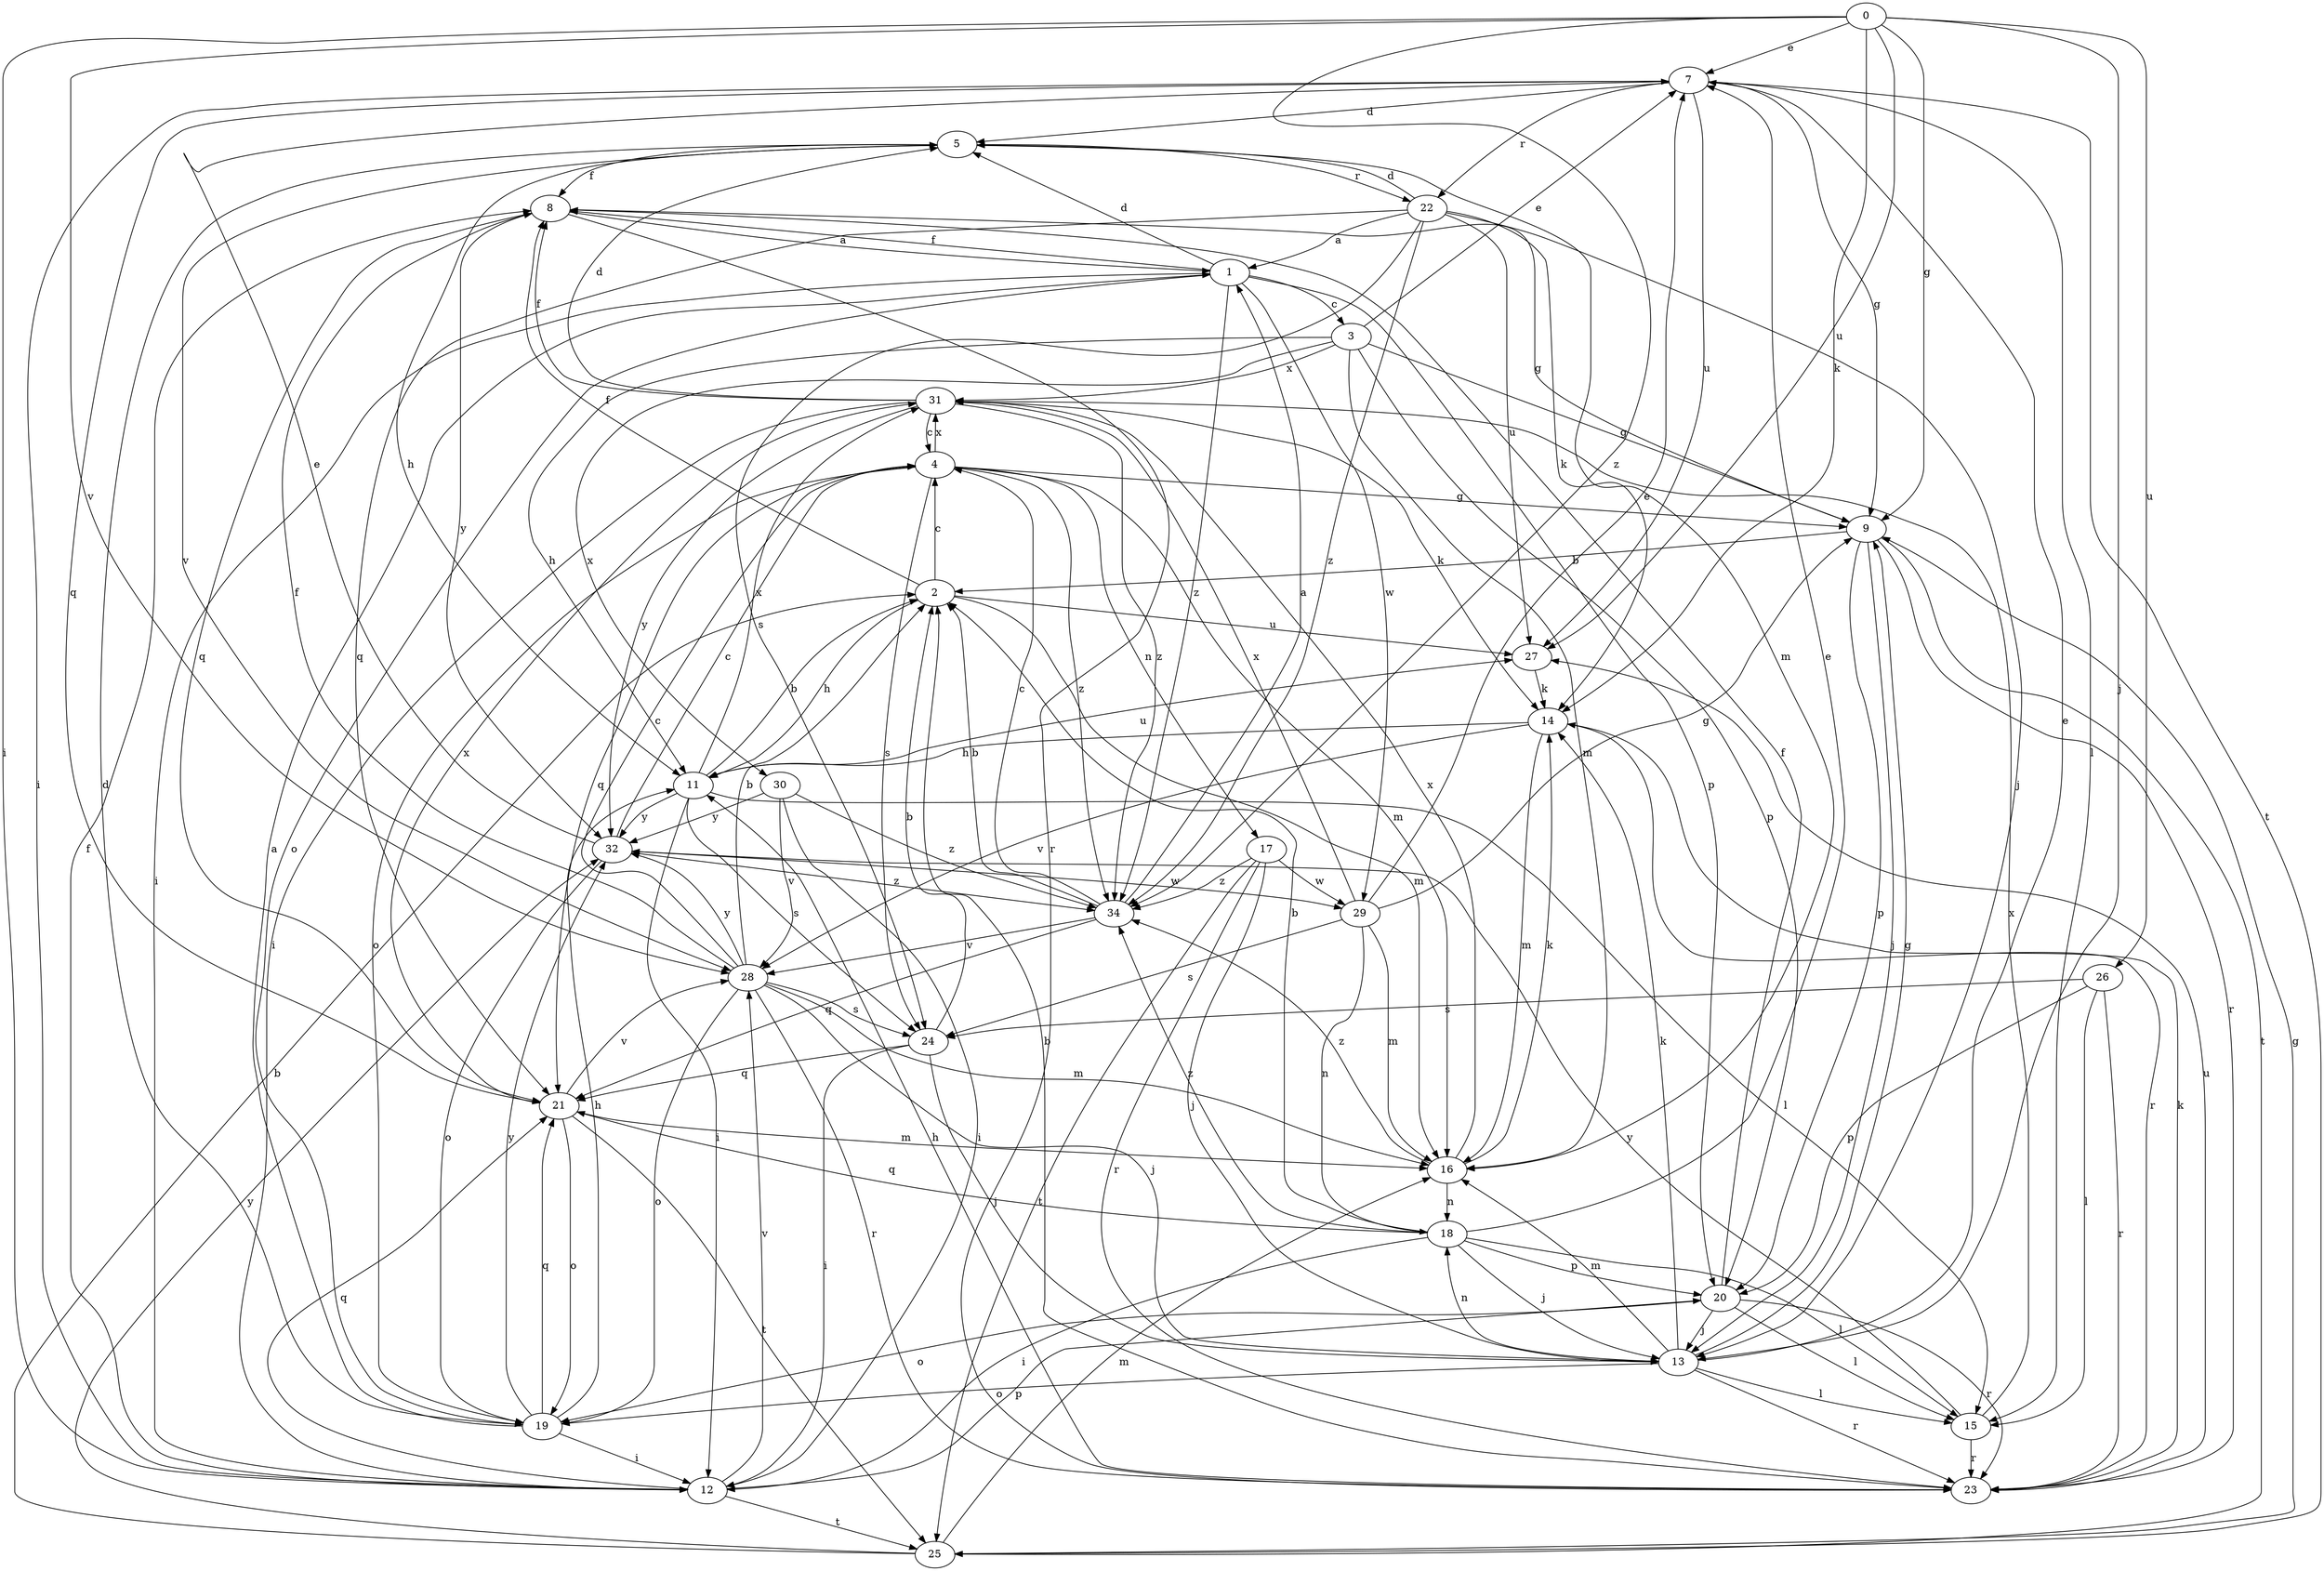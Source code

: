 strict digraph  {
0;
1;
2;
3;
4;
5;
7;
8;
9;
11;
12;
13;
14;
15;
16;
17;
18;
19;
20;
21;
22;
23;
24;
25;
26;
27;
28;
29;
30;
31;
32;
34;
0 -> 7  [label=e];
0 -> 9  [label=g];
0 -> 12  [label=i];
0 -> 13  [label=j];
0 -> 14  [label=k];
0 -> 26  [label=u];
0 -> 27  [label=u];
0 -> 28  [label=v];
0 -> 34  [label=z];
1 -> 3  [label=c];
1 -> 5  [label=d];
1 -> 8  [label=f];
1 -> 12  [label=i];
1 -> 19  [label=o];
1 -> 20  [label=p];
1 -> 29  [label=w];
1 -> 34  [label=z];
2 -> 4  [label=c];
2 -> 8  [label=f];
2 -> 11  [label=h];
2 -> 16  [label=m];
2 -> 27  [label=u];
3 -> 7  [label=e];
3 -> 9  [label=g];
3 -> 11  [label=h];
3 -> 16  [label=m];
3 -> 20  [label=p];
3 -> 30  [label=x];
3 -> 31  [label=x];
4 -> 9  [label=g];
4 -> 16  [label=m];
4 -> 17  [label=n];
4 -> 19  [label=o];
4 -> 21  [label=q];
4 -> 24  [label=s];
4 -> 31  [label=x];
4 -> 34  [label=z];
5 -> 8  [label=f];
5 -> 11  [label=h];
5 -> 16  [label=m];
5 -> 22  [label=r];
5 -> 28  [label=v];
7 -> 5  [label=d];
7 -> 9  [label=g];
7 -> 12  [label=i];
7 -> 15  [label=l];
7 -> 21  [label=q];
7 -> 22  [label=r];
7 -> 25  [label=t];
7 -> 27  [label=u];
8 -> 1  [label=a];
8 -> 9  [label=g];
8 -> 21  [label=q];
8 -> 23  [label=r];
8 -> 32  [label=y];
9 -> 2  [label=b];
9 -> 13  [label=j];
9 -> 20  [label=p];
9 -> 23  [label=r];
9 -> 25  [label=t];
11 -> 2  [label=b];
11 -> 12  [label=i];
11 -> 15  [label=l];
11 -> 24  [label=s];
11 -> 27  [label=u];
11 -> 31  [label=x];
11 -> 32  [label=y];
12 -> 8  [label=f];
12 -> 20  [label=p];
12 -> 21  [label=q];
12 -> 25  [label=t];
12 -> 28  [label=v];
13 -> 7  [label=e];
13 -> 9  [label=g];
13 -> 14  [label=k];
13 -> 15  [label=l];
13 -> 16  [label=m];
13 -> 18  [label=n];
13 -> 19  [label=o];
13 -> 23  [label=r];
14 -> 11  [label=h];
14 -> 16  [label=m];
14 -> 23  [label=r];
14 -> 28  [label=v];
15 -> 23  [label=r];
15 -> 31  [label=x];
15 -> 32  [label=y];
16 -> 14  [label=k];
16 -> 18  [label=n];
16 -> 31  [label=x];
16 -> 34  [label=z];
17 -> 13  [label=j];
17 -> 23  [label=r];
17 -> 25  [label=t];
17 -> 29  [label=w];
17 -> 34  [label=z];
18 -> 2  [label=b];
18 -> 7  [label=e];
18 -> 12  [label=i];
18 -> 13  [label=j];
18 -> 15  [label=l];
18 -> 20  [label=p];
18 -> 21  [label=q];
18 -> 34  [label=z];
19 -> 1  [label=a];
19 -> 5  [label=d];
19 -> 11  [label=h];
19 -> 12  [label=i];
19 -> 21  [label=q];
19 -> 32  [label=y];
20 -> 8  [label=f];
20 -> 13  [label=j];
20 -> 15  [label=l];
20 -> 19  [label=o];
20 -> 23  [label=r];
21 -> 16  [label=m];
21 -> 19  [label=o];
21 -> 25  [label=t];
21 -> 28  [label=v];
21 -> 31  [label=x];
22 -> 1  [label=a];
22 -> 5  [label=d];
22 -> 13  [label=j];
22 -> 14  [label=k];
22 -> 21  [label=q];
22 -> 24  [label=s];
22 -> 27  [label=u];
22 -> 34  [label=z];
23 -> 2  [label=b];
23 -> 11  [label=h];
23 -> 14  [label=k];
23 -> 27  [label=u];
24 -> 2  [label=b];
24 -> 12  [label=i];
24 -> 13  [label=j];
24 -> 21  [label=q];
25 -> 2  [label=b];
25 -> 9  [label=g];
25 -> 16  [label=m];
25 -> 32  [label=y];
26 -> 15  [label=l];
26 -> 20  [label=p];
26 -> 23  [label=r];
26 -> 24  [label=s];
27 -> 14  [label=k];
28 -> 2  [label=b];
28 -> 4  [label=c];
28 -> 8  [label=f];
28 -> 13  [label=j];
28 -> 16  [label=m];
28 -> 19  [label=o];
28 -> 23  [label=r];
28 -> 24  [label=s];
28 -> 32  [label=y];
29 -> 7  [label=e];
29 -> 9  [label=g];
29 -> 16  [label=m];
29 -> 18  [label=n];
29 -> 24  [label=s];
29 -> 31  [label=x];
30 -> 12  [label=i];
30 -> 28  [label=v];
30 -> 32  [label=y];
30 -> 34  [label=z];
31 -> 4  [label=c];
31 -> 5  [label=d];
31 -> 8  [label=f];
31 -> 12  [label=i];
31 -> 14  [label=k];
31 -> 32  [label=y];
31 -> 34  [label=z];
32 -> 4  [label=c];
32 -> 7  [label=e];
32 -> 19  [label=o];
32 -> 29  [label=w];
32 -> 34  [label=z];
34 -> 1  [label=a];
34 -> 2  [label=b];
34 -> 4  [label=c];
34 -> 21  [label=q];
34 -> 28  [label=v];
}
